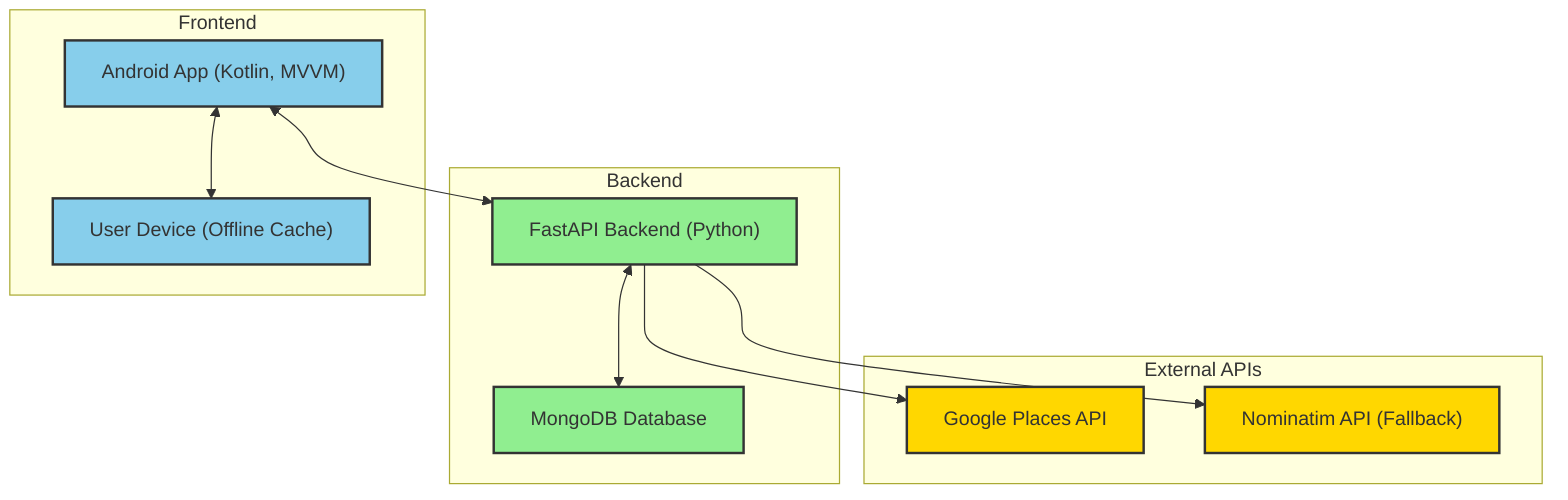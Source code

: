 flowchart TD
    A["Android App (Kotlin, MVVM)"]
    B["FastAPI Backend (Python)"]
    C["MongoDB Database"]
    D["Google Places API"]
    E["Nominatim API (Fallback)"]
    F["User Device (Offline Cache)"]

    A <--> B
    B <--> C
    B --> D
    B --> E
    A <--> F

    subgraph External APIs
        D
        E
    end

    subgraph Backend
        B
        C
    end

    subgraph Frontend
        A
        F
    end

    style D fill:#FFD700,stroke:#333,stroke-width:2px
    style E fill:#FFD700,stroke:#333,stroke-width:2px
    style B fill:#90EE90,stroke:#333,stroke-width:2px
    style C fill:#90EE90,stroke:#333,stroke-width:2px
    style A fill:#87CEEB,stroke:#333,stroke-width:2px
    style F fill:#87CEEB,stroke:#333,stroke-width:2px